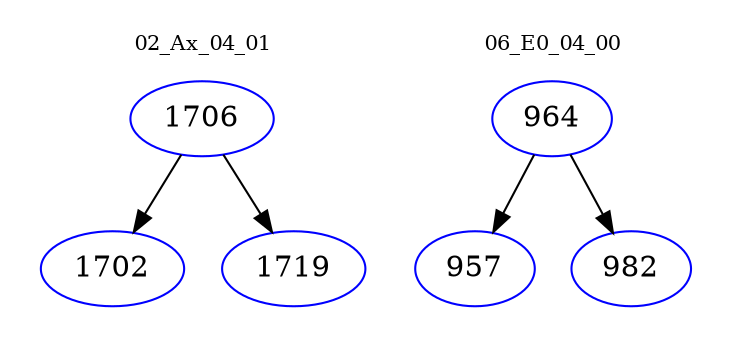 digraph{
subgraph cluster_0 {
color = white
label = "02_Ax_04_01";
fontsize=10;
T0_1706 [label="1706", color="blue"]
T0_1706 -> T0_1702 [color="black"]
T0_1702 [label="1702", color="blue"]
T0_1706 -> T0_1719 [color="black"]
T0_1719 [label="1719", color="blue"]
}
subgraph cluster_1 {
color = white
label = "06_E0_04_00";
fontsize=10;
T1_964 [label="964", color="blue"]
T1_964 -> T1_957 [color="black"]
T1_957 [label="957", color="blue"]
T1_964 -> T1_982 [color="black"]
T1_982 [label="982", color="blue"]
}
}
